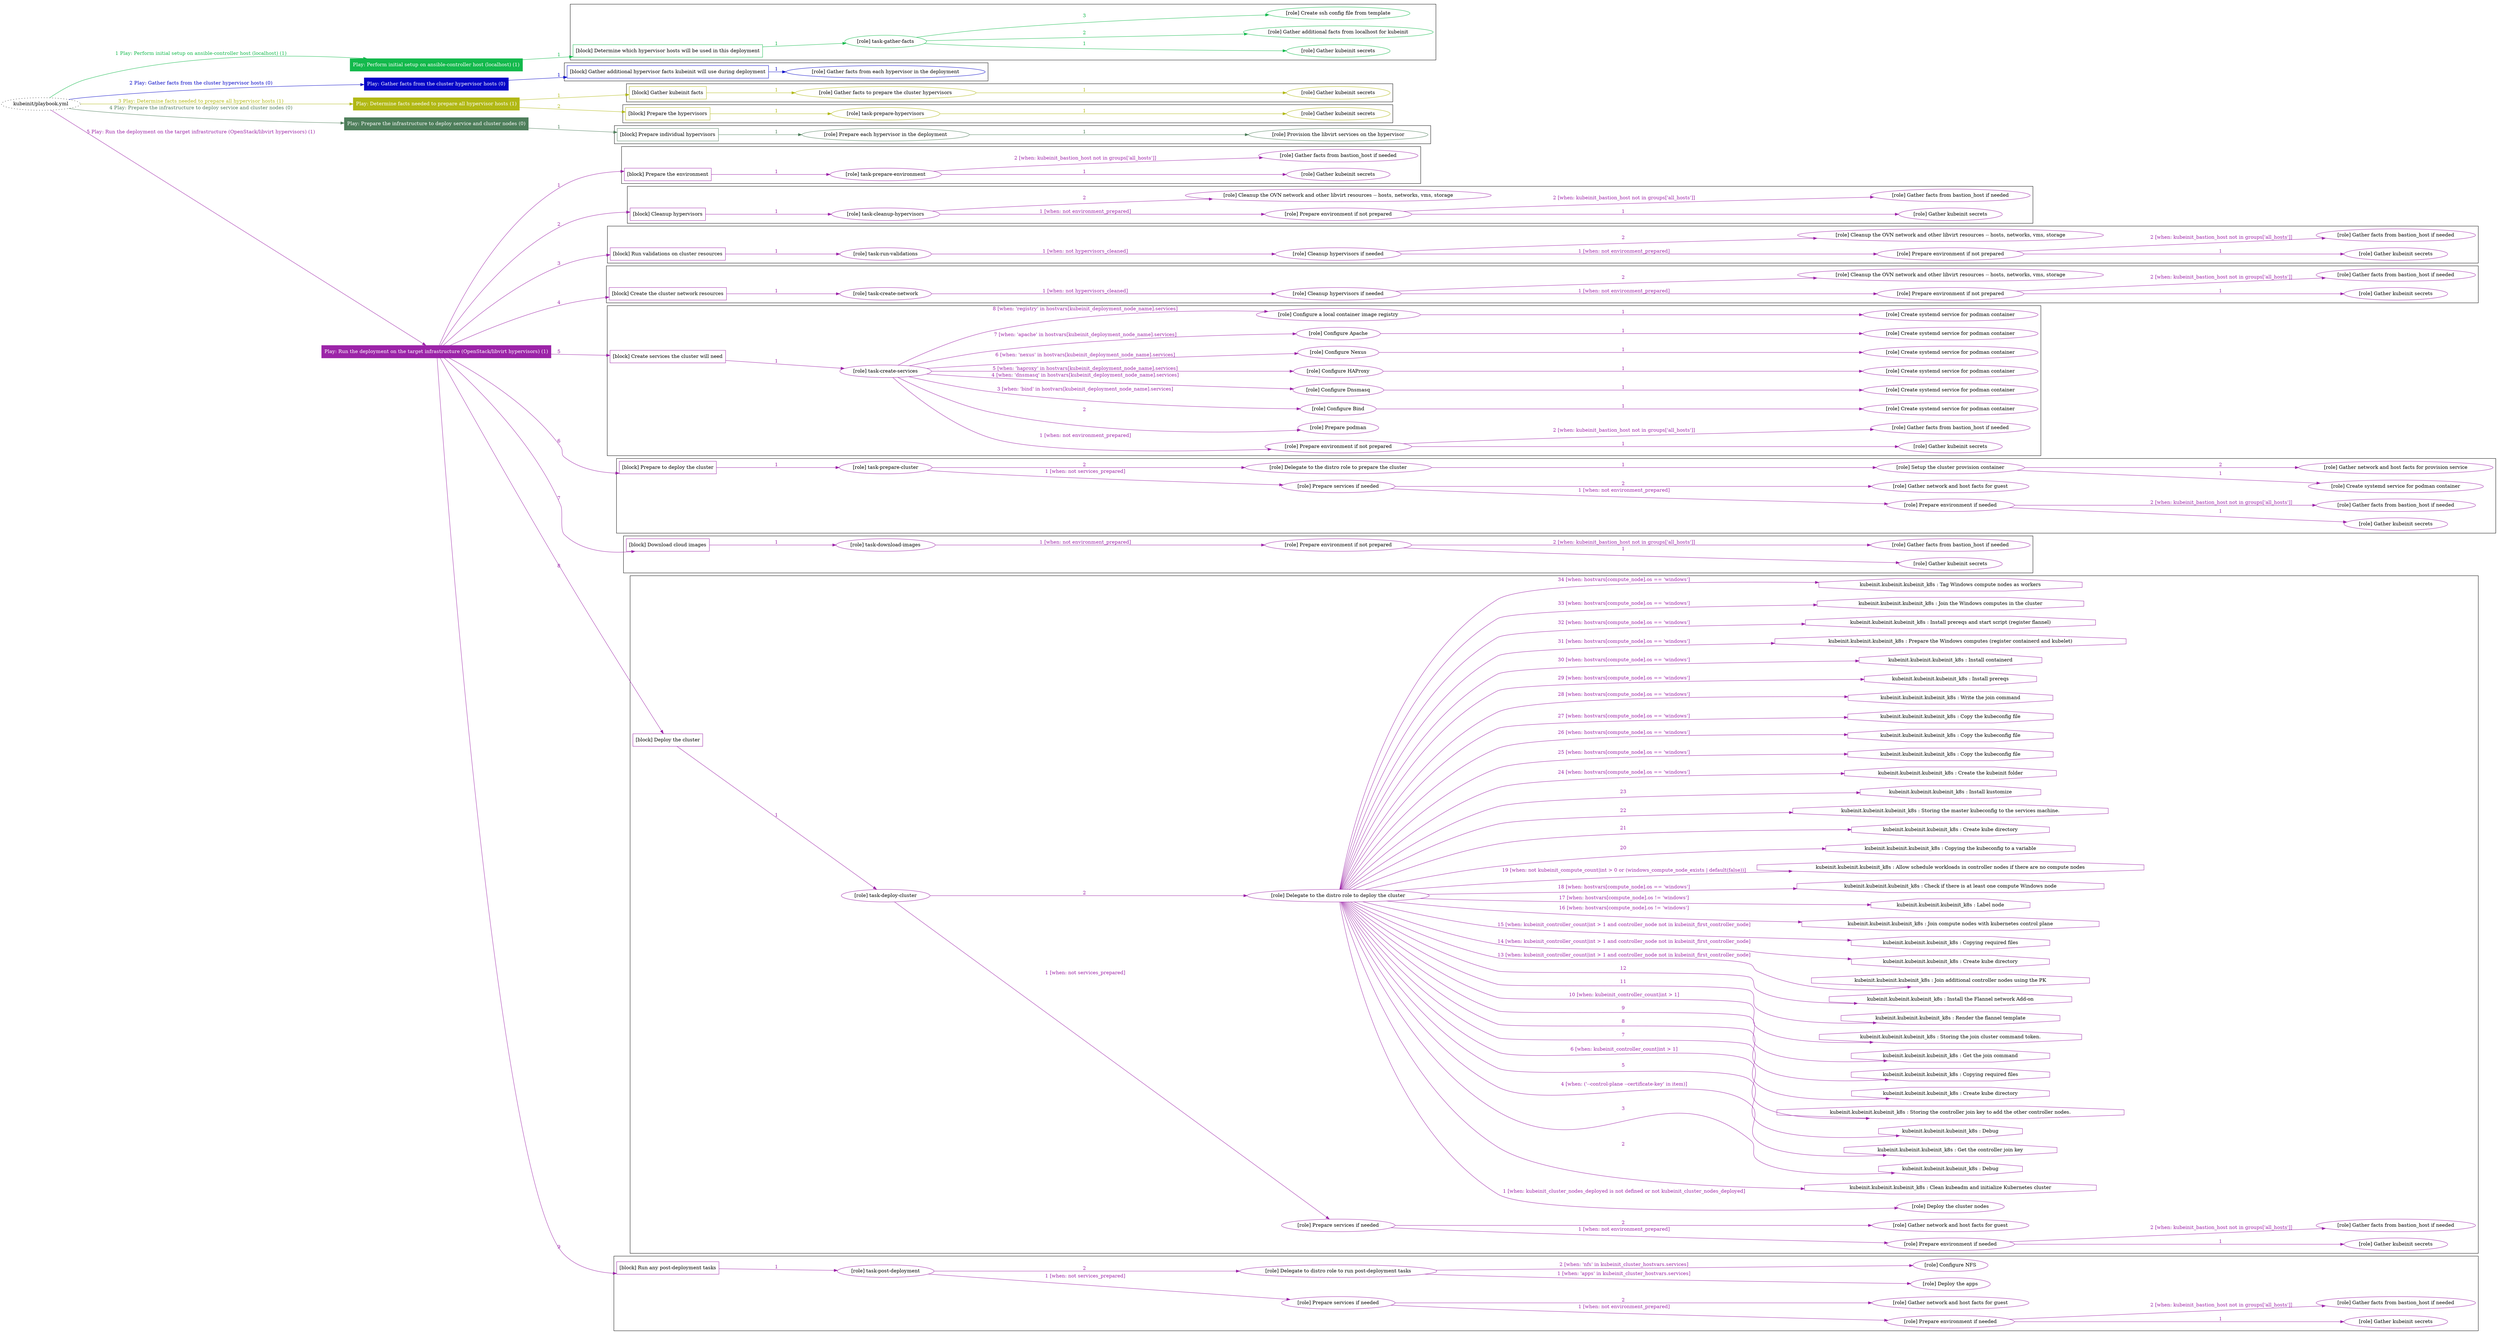 digraph {
	graph [concentrate=true ordering=in rankdir=LR ratio=fill]
	edge [esep=5 sep=10]
	"kubeinit/playbook.yml" [URL="/home/runner/work/kubeinit/kubeinit/kubeinit/playbook.yml" id=playbook_ddc35f16 style=dotted]
	"kubeinit/playbook.yml" -> play_2194fbd8 [label="1 Play: Perform initial setup on ansible-controller host (localhost) (1)" color="#13b94c" fontcolor="#13b94c" id=edge_play_2194fbd8 labeltooltip="1 Play: Perform initial setup on ansible-controller host (localhost) (1)" tooltip="1 Play: Perform initial setup on ansible-controller host (localhost) (1)"]
	subgraph "Play: Perform initial setup on ansible-controller host (localhost) (1)" {
		play_2194fbd8 [label="Play: Perform initial setup on ansible-controller host (localhost) (1)" URL="/home/runner/work/kubeinit/kubeinit/kubeinit/playbook.yml" color="#13b94c" fontcolor="#ffffff" id=play_2194fbd8 shape=box style=filled tooltip=localhost]
		play_2194fbd8 -> block_9ade193c [label=1 color="#13b94c" fontcolor="#13b94c" id=edge_block_9ade193c labeltooltip=1 tooltip=1]
		subgraph cluster_block_9ade193c {
			block_9ade193c [label="[block] Determine which hypervisor hosts will be used in this deployment" URL="/home/runner/work/kubeinit/kubeinit/kubeinit/playbook.yml" color="#13b94c" id=block_9ade193c labeltooltip="Determine which hypervisor hosts will be used in this deployment" shape=box tooltip="Determine which hypervisor hosts will be used in this deployment"]
			block_9ade193c -> role_f0cfb2cc [label="1 " color="#13b94c" fontcolor="#13b94c" id=edge_role_f0cfb2cc labeltooltip="1 " tooltip="1 "]
			subgraph "task-gather-facts" {
				role_f0cfb2cc [label="[role] task-gather-facts" URL="/home/runner/work/kubeinit/kubeinit/kubeinit/playbook.yml" color="#13b94c" id=role_f0cfb2cc tooltip="task-gather-facts"]
				role_f0cfb2cc -> role_72a1c19b [label="1 " color="#13b94c" fontcolor="#13b94c" id=edge_role_72a1c19b labeltooltip="1 " tooltip="1 "]
				subgraph "Gather kubeinit secrets" {
					role_72a1c19b [label="[role] Gather kubeinit secrets" URL="/home/runner/.ansible/collections/ansible_collections/kubeinit/kubeinit/roles/kubeinit_prepare/tasks/build_hypervisors_group.yml" color="#13b94c" id=role_72a1c19b tooltip="Gather kubeinit secrets"]
				}
				role_f0cfb2cc -> role_7a41554b [label="2 " color="#13b94c" fontcolor="#13b94c" id=edge_role_7a41554b labeltooltip="2 " tooltip="2 "]
				subgraph "Gather additional facts from localhost for kubeinit" {
					role_7a41554b [label="[role] Gather additional facts from localhost for kubeinit" URL="/home/runner/.ansible/collections/ansible_collections/kubeinit/kubeinit/roles/kubeinit_prepare/tasks/build_hypervisors_group.yml" color="#13b94c" id=role_7a41554b tooltip="Gather additional facts from localhost for kubeinit"]
				}
				role_f0cfb2cc -> role_f9364b8f [label="3 " color="#13b94c" fontcolor="#13b94c" id=edge_role_f9364b8f labeltooltip="3 " tooltip="3 "]
				subgraph "Create ssh config file from template" {
					role_f9364b8f [label="[role] Create ssh config file from template" URL="/home/runner/.ansible/collections/ansible_collections/kubeinit/kubeinit/roles/kubeinit_prepare/tasks/build_hypervisors_group.yml" color="#13b94c" id=role_f9364b8f tooltip="Create ssh config file from template"]
				}
			}
		}
	}
	"kubeinit/playbook.yml" -> play_0c475971 [label="2 Play: Gather facts from the cluster hypervisor hosts (0)" color="#0505c7" fontcolor="#0505c7" id=edge_play_0c475971 labeltooltip="2 Play: Gather facts from the cluster hypervisor hosts (0)" tooltip="2 Play: Gather facts from the cluster hypervisor hosts (0)"]
	subgraph "Play: Gather facts from the cluster hypervisor hosts (0)" {
		play_0c475971 [label="Play: Gather facts from the cluster hypervisor hosts (0)" URL="/home/runner/work/kubeinit/kubeinit/kubeinit/playbook.yml" color="#0505c7" fontcolor="#ffffff" id=play_0c475971 shape=box style=filled tooltip="Play: Gather facts from the cluster hypervisor hosts (0)"]
		play_0c475971 -> block_0ed2c3a7 [label=1 color="#0505c7" fontcolor="#0505c7" id=edge_block_0ed2c3a7 labeltooltip=1 tooltip=1]
		subgraph cluster_block_0ed2c3a7 {
			block_0ed2c3a7 [label="[block] Gather additional hypervisor facts kubeinit will use during deployment" URL="/home/runner/work/kubeinit/kubeinit/kubeinit/playbook.yml" color="#0505c7" id=block_0ed2c3a7 labeltooltip="Gather additional hypervisor facts kubeinit will use during deployment" shape=box tooltip="Gather additional hypervisor facts kubeinit will use during deployment"]
			block_0ed2c3a7 -> role_df149574 [label="1 " color="#0505c7" fontcolor="#0505c7" id=edge_role_df149574 labeltooltip="1 " tooltip="1 "]
			subgraph "Gather facts from each hypervisor in the deployment" {
				role_df149574 [label="[role] Gather facts from each hypervisor in the deployment" URL="/home/runner/work/kubeinit/kubeinit/kubeinit/playbook.yml" color="#0505c7" id=role_df149574 tooltip="Gather facts from each hypervisor in the deployment"]
			}
		}
	}
	"kubeinit/playbook.yml" -> play_99f26324 [label="3 Play: Determine facts needed to prepare all hypervisor hosts (1)" color="#b1b814" fontcolor="#b1b814" id=edge_play_99f26324 labeltooltip="3 Play: Determine facts needed to prepare all hypervisor hosts (1)" tooltip="3 Play: Determine facts needed to prepare all hypervisor hosts (1)"]
	subgraph "Play: Determine facts needed to prepare all hypervisor hosts (1)" {
		play_99f26324 [label="Play: Determine facts needed to prepare all hypervisor hosts (1)" URL="/home/runner/work/kubeinit/kubeinit/kubeinit/playbook.yml" color="#b1b814" fontcolor="#ffffff" id=play_99f26324 shape=box style=filled tooltip=localhost]
		play_99f26324 -> block_ac37fb01 [label=1 color="#b1b814" fontcolor="#b1b814" id=edge_block_ac37fb01 labeltooltip=1 tooltip=1]
		subgraph cluster_block_ac37fb01 {
			block_ac37fb01 [label="[block] Gather kubeinit facts" URL="/home/runner/work/kubeinit/kubeinit/kubeinit/playbook.yml" color="#b1b814" id=block_ac37fb01 labeltooltip="Gather kubeinit facts" shape=box tooltip="Gather kubeinit facts"]
			block_ac37fb01 -> role_8863ae0c [label="1 " color="#b1b814" fontcolor="#b1b814" id=edge_role_8863ae0c labeltooltip="1 " tooltip="1 "]
			subgraph "Gather facts to prepare the cluster hypervisors" {
				role_8863ae0c [label="[role] Gather facts to prepare the cluster hypervisors" URL="/home/runner/work/kubeinit/kubeinit/kubeinit/playbook.yml" color="#b1b814" id=role_8863ae0c tooltip="Gather facts to prepare the cluster hypervisors"]
				role_8863ae0c -> role_6d566d1d [label="1 " color="#b1b814" fontcolor="#b1b814" id=edge_role_6d566d1d labeltooltip="1 " tooltip="1 "]
				subgraph "Gather kubeinit secrets" {
					role_6d566d1d [label="[role] Gather kubeinit secrets" URL="/home/runner/.ansible/collections/ansible_collections/kubeinit/kubeinit/roles/kubeinit_prepare/tasks/gather_kubeinit_facts.yml" color="#b1b814" id=role_6d566d1d tooltip="Gather kubeinit secrets"]
				}
			}
		}
		play_99f26324 -> block_541a4787 [label=2 color="#b1b814" fontcolor="#b1b814" id=edge_block_541a4787 labeltooltip=2 tooltip=2]
		subgraph cluster_block_541a4787 {
			block_541a4787 [label="[block] Prepare the hypervisors" URL="/home/runner/work/kubeinit/kubeinit/kubeinit/playbook.yml" color="#b1b814" id=block_541a4787 labeltooltip="Prepare the hypervisors" shape=box tooltip="Prepare the hypervisors"]
			block_541a4787 -> role_550269f4 [label="1 " color="#b1b814" fontcolor="#b1b814" id=edge_role_550269f4 labeltooltip="1 " tooltip="1 "]
			subgraph "task-prepare-hypervisors" {
				role_550269f4 [label="[role] task-prepare-hypervisors" URL="/home/runner/work/kubeinit/kubeinit/kubeinit/playbook.yml" color="#b1b814" id=role_550269f4 tooltip="task-prepare-hypervisors"]
				role_550269f4 -> role_ff660829 [label="1 " color="#b1b814" fontcolor="#b1b814" id=edge_role_ff660829 labeltooltip="1 " tooltip="1 "]
				subgraph "Gather kubeinit secrets" {
					role_ff660829 [label="[role] Gather kubeinit secrets" URL="/home/runner/.ansible/collections/ansible_collections/kubeinit/kubeinit/roles/kubeinit_prepare/tasks/gather_kubeinit_facts.yml" color="#b1b814" id=role_ff660829 tooltip="Gather kubeinit secrets"]
				}
			}
		}
	}
	"kubeinit/playbook.yml" -> play_90b5e124 [label="4 Play: Prepare the infrastructure to deploy service and cluster nodes (0)" color="#4e7e5b" fontcolor="#4e7e5b" id=edge_play_90b5e124 labeltooltip="4 Play: Prepare the infrastructure to deploy service and cluster nodes (0)" tooltip="4 Play: Prepare the infrastructure to deploy service and cluster nodes (0)"]
	subgraph "Play: Prepare the infrastructure to deploy service and cluster nodes (0)" {
		play_90b5e124 [label="Play: Prepare the infrastructure to deploy service and cluster nodes (0)" URL="/home/runner/work/kubeinit/kubeinit/kubeinit/playbook.yml" color="#4e7e5b" fontcolor="#ffffff" id=play_90b5e124 shape=box style=filled tooltip="Play: Prepare the infrastructure to deploy service and cluster nodes (0)"]
		play_90b5e124 -> block_5d29b3d7 [label=1 color="#4e7e5b" fontcolor="#4e7e5b" id=edge_block_5d29b3d7 labeltooltip=1 tooltip=1]
		subgraph cluster_block_5d29b3d7 {
			block_5d29b3d7 [label="[block] Prepare individual hypervisors" URL="/home/runner/work/kubeinit/kubeinit/kubeinit/playbook.yml" color="#4e7e5b" id=block_5d29b3d7 labeltooltip="Prepare individual hypervisors" shape=box tooltip="Prepare individual hypervisors"]
			block_5d29b3d7 -> role_6b55c49e [label="1 " color="#4e7e5b" fontcolor="#4e7e5b" id=edge_role_6b55c49e labeltooltip="1 " tooltip="1 "]
			subgraph "Prepare each hypervisor in the deployment" {
				role_6b55c49e [label="[role] Prepare each hypervisor in the deployment" URL="/home/runner/work/kubeinit/kubeinit/kubeinit/playbook.yml" color="#4e7e5b" id=role_6b55c49e tooltip="Prepare each hypervisor in the deployment"]
				role_6b55c49e -> role_16467641 [label="1 " color="#4e7e5b" fontcolor="#4e7e5b" id=edge_role_16467641 labeltooltip="1 " tooltip="1 "]
				subgraph "Provision the libvirt services on the hypervisor" {
					role_16467641 [label="[role] Provision the libvirt services on the hypervisor" URL="/home/runner/.ansible/collections/ansible_collections/kubeinit/kubeinit/roles/kubeinit_prepare/tasks/prepare_hypervisor.yml" color="#4e7e5b" id=role_16467641 tooltip="Provision the libvirt services on the hypervisor"]
				}
			}
		}
	}
	"kubeinit/playbook.yml" -> play_bee1d4d2 [label="5 Play: Run the deployment on the target infrastructure (OpenStack/libvirt hypervisors) (1)" color="#9c24a8" fontcolor="#9c24a8" id=edge_play_bee1d4d2 labeltooltip="5 Play: Run the deployment on the target infrastructure (OpenStack/libvirt hypervisors) (1)" tooltip="5 Play: Run the deployment on the target infrastructure (OpenStack/libvirt hypervisors) (1)"]
	subgraph "Play: Run the deployment on the target infrastructure (OpenStack/libvirt hypervisors) (1)" {
		play_bee1d4d2 [label="Play: Run the deployment on the target infrastructure (OpenStack/libvirt hypervisors) (1)" URL="/home/runner/work/kubeinit/kubeinit/kubeinit/playbook.yml" color="#9c24a8" fontcolor="#ffffff" id=play_bee1d4d2 shape=box style=filled tooltip=localhost]
		play_bee1d4d2 -> block_27f811ce [label=1 color="#9c24a8" fontcolor="#9c24a8" id=edge_block_27f811ce labeltooltip=1 tooltip=1]
		subgraph cluster_block_27f811ce {
			block_27f811ce [label="[block] Prepare the environment" URL="/home/runner/work/kubeinit/kubeinit/kubeinit/playbook.yml" color="#9c24a8" id=block_27f811ce labeltooltip="Prepare the environment" shape=box tooltip="Prepare the environment"]
			block_27f811ce -> role_ce8d6169 [label="1 " color="#9c24a8" fontcolor="#9c24a8" id=edge_role_ce8d6169 labeltooltip="1 " tooltip="1 "]
			subgraph "task-prepare-environment" {
				role_ce8d6169 [label="[role] task-prepare-environment" URL="/home/runner/work/kubeinit/kubeinit/kubeinit/playbook.yml" color="#9c24a8" id=role_ce8d6169 tooltip="task-prepare-environment"]
				role_ce8d6169 -> role_d2b4cd2a [label="1 " color="#9c24a8" fontcolor="#9c24a8" id=edge_role_d2b4cd2a labeltooltip="1 " tooltip="1 "]
				subgraph "Gather kubeinit secrets" {
					role_d2b4cd2a [label="[role] Gather kubeinit secrets" URL="/home/runner/.ansible/collections/ansible_collections/kubeinit/kubeinit/roles/kubeinit_prepare/tasks/gather_kubeinit_facts.yml" color="#9c24a8" id=role_d2b4cd2a tooltip="Gather kubeinit secrets"]
				}
				role_ce8d6169 -> role_176a205e [label="2 [when: kubeinit_bastion_host not in groups['all_hosts']]" color="#9c24a8" fontcolor="#9c24a8" id=edge_role_176a205e labeltooltip="2 [when: kubeinit_bastion_host not in groups['all_hosts']]" tooltip="2 [when: kubeinit_bastion_host not in groups['all_hosts']]"]
				subgraph "Gather facts from bastion_host if needed" {
					role_176a205e [label="[role] Gather facts from bastion_host if needed" URL="/home/runner/.ansible/collections/ansible_collections/kubeinit/kubeinit/roles/kubeinit_prepare/tasks/main.yml" color="#9c24a8" id=role_176a205e tooltip="Gather facts from bastion_host if needed"]
				}
			}
		}
		play_bee1d4d2 -> block_68736b4c [label=2 color="#9c24a8" fontcolor="#9c24a8" id=edge_block_68736b4c labeltooltip=2 tooltip=2]
		subgraph cluster_block_68736b4c {
			block_68736b4c [label="[block] Cleanup hypervisors" URL="/home/runner/work/kubeinit/kubeinit/kubeinit/playbook.yml" color="#9c24a8" id=block_68736b4c labeltooltip="Cleanup hypervisors" shape=box tooltip="Cleanup hypervisors"]
			block_68736b4c -> role_975a5bc2 [label="1 " color="#9c24a8" fontcolor="#9c24a8" id=edge_role_975a5bc2 labeltooltip="1 " tooltip="1 "]
			subgraph "task-cleanup-hypervisors" {
				role_975a5bc2 [label="[role] task-cleanup-hypervisors" URL="/home/runner/work/kubeinit/kubeinit/kubeinit/playbook.yml" color="#9c24a8" id=role_975a5bc2 tooltip="task-cleanup-hypervisors"]
				role_975a5bc2 -> role_7c06c171 [label="1 [when: not environment_prepared]" color="#9c24a8" fontcolor="#9c24a8" id=edge_role_7c06c171 labeltooltip="1 [when: not environment_prepared]" tooltip="1 [when: not environment_prepared]"]
				subgraph "Prepare environment if not prepared" {
					role_7c06c171 [label="[role] Prepare environment if not prepared" URL="/home/runner/.ansible/collections/ansible_collections/kubeinit/kubeinit/roles/kubeinit_libvirt/tasks/cleanup_hypervisors.yml" color="#9c24a8" id=role_7c06c171 tooltip="Prepare environment if not prepared"]
					role_7c06c171 -> role_01577952 [label="1 " color="#9c24a8" fontcolor="#9c24a8" id=edge_role_01577952 labeltooltip="1 " tooltip="1 "]
					subgraph "Gather kubeinit secrets" {
						role_01577952 [label="[role] Gather kubeinit secrets" URL="/home/runner/.ansible/collections/ansible_collections/kubeinit/kubeinit/roles/kubeinit_prepare/tasks/gather_kubeinit_facts.yml" color="#9c24a8" id=role_01577952 tooltip="Gather kubeinit secrets"]
					}
					role_7c06c171 -> role_cd142ebe [label="2 [when: kubeinit_bastion_host not in groups['all_hosts']]" color="#9c24a8" fontcolor="#9c24a8" id=edge_role_cd142ebe labeltooltip="2 [when: kubeinit_bastion_host not in groups['all_hosts']]" tooltip="2 [when: kubeinit_bastion_host not in groups['all_hosts']]"]
					subgraph "Gather facts from bastion_host if needed" {
						role_cd142ebe [label="[role] Gather facts from bastion_host if needed" URL="/home/runner/.ansible/collections/ansible_collections/kubeinit/kubeinit/roles/kubeinit_prepare/tasks/main.yml" color="#9c24a8" id=role_cd142ebe tooltip="Gather facts from bastion_host if needed"]
					}
				}
				role_975a5bc2 -> role_81fed380 [label="2 " color="#9c24a8" fontcolor="#9c24a8" id=edge_role_81fed380 labeltooltip="2 " tooltip="2 "]
				subgraph "Cleanup the OVN network and other libvirt resources -- hosts, networks, vms, storage" {
					role_81fed380 [label="[role] Cleanup the OVN network and other libvirt resources -- hosts, networks, vms, storage" URL="/home/runner/.ansible/collections/ansible_collections/kubeinit/kubeinit/roles/kubeinit_libvirt/tasks/cleanup_hypervisors.yml" color="#9c24a8" id=role_81fed380 tooltip="Cleanup the OVN network and other libvirt resources -- hosts, networks, vms, storage"]
				}
			}
		}
		play_bee1d4d2 -> block_43c95d21 [label=3 color="#9c24a8" fontcolor="#9c24a8" id=edge_block_43c95d21 labeltooltip=3 tooltip=3]
		subgraph cluster_block_43c95d21 {
			block_43c95d21 [label="[block] Run validations on cluster resources" URL="/home/runner/work/kubeinit/kubeinit/kubeinit/playbook.yml" color="#9c24a8" id=block_43c95d21 labeltooltip="Run validations on cluster resources" shape=box tooltip="Run validations on cluster resources"]
			block_43c95d21 -> role_08026059 [label="1 " color="#9c24a8" fontcolor="#9c24a8" id=edge_role_08026059 labeltooltip="1 " tooltip="1 "]
			subgraph "task-run-validations" {
				role_08026059 [label="[role] task-run-validations" URL="/home/runner/work/kubeinit/kubeinit/kubeinit/playbook.yml" color="#9c24a8" id=role_08026059 tooltip="task-run-validations"]
				role_08026059 -> role_3de7fc2a [label="1 [when: not hypervisors_cleaned]" color="#9c24a8" fontcolor="#9c24a8" id=edge_role_3de7fc2a labeltooltip="1 [when: not hypervisors_cleaned]" tooltip="1 [when: not hypervisors_cleaned]"]
				subgraph "Cleanup hypervisors if needed" {
					role_3de7fc2a [label="[role] Cleanup hypervisors if needed" URL="/home/runner/.ansible/collections/ansible_collections/kubeinit/kubeinit/roles/kubeinit_validations/tasks/main.yml" color="#9c24a8" id=role_3de7fc2a tooltip="Cleanup hypervisors if needed"]
					role_3de7fc2a -> role_2a6c2b43 [label="1 [when: not environment_prepared]" color="#9c24a8" fontcolor="#9c24a8" id=edge_role_2a6c2b43 labeltooltip="1 [when: not environment_prepared]" tooltip="1 [when: not environment_prepared]"]
					subgraph "Prepare environment if not prepared" {
						role_2a6c2b43 [label="[role] Prepare environment if not prepared" URL="/home/runner/.ansible/collections/ansible_collections/kubeinit/kubeinit/roles/kubeinit_libvirt/tasks/cleanup_hypervisors.yml" color="#9c24a8" id=role_2a6c2b43 tooltip="Prepare environment if not prepared"]
						role_2a6c2b43 -> role_4a66a389 [label="1 " color="#9c24a8" fontcolor="#9c24a8" id=edge_role_4a66a389 labeltooltip="1 " tooltip="1 "]
						subgraph "Gather kubeinit secrets" {
							role_4a66a389 [label="[role] Gather kubeinit secrets" URL="/home/runner/.ansible/collections/ansible_collections/kubeinit/kubeinit/roles/kubeinit_prepare/tasks/gather_kubeinit_facts.yml" color="#9c24a8" id=role_4a66a389 tooltip="Gather kubeinit secrets"]
						}
						role_2a6c2b43 -> role_6b66cca7 [label="2 [when: kubeinit_bastion_host not in groups['all_hosts']]" color="#9c24a8" fontcolor="#9c24a8" id=edge_role_6b66cca7 labeltooltip="2 [when: kubeinit_bastion_host not in groups['all_hosts']]" tooltip="2 [when: kubeinit_bastion_host not in groups['all_hosts']]"]
						subgraph "Gather facts from bastion_host if needed" {
							role_6b66cca7 [label="[role] Gather facts from bastion_host if needed" URL="/home/runner/.ansible/collections/ansible_collections/kubeinit/kubeinit/roles/kubeinit_prepare/tasks/main.yml" color="#9c24a8" id=role_6b66cca7 tooltip="Gather facts from bastion_host if needed"]
						}
					}
					role_3de7fc2a -> role_b86af5a0 [label="2 " color="#9c24a8" fontcolor="#9c24a8" id=edge_role_b86af5a0 labeltooltip="2 " tooltip="2 "]
					subgraph "Cleanup the OVN network and other libvirt resources -- hosts, networks, vms, storage" {
						role_b86af5a0 [label="[role] Cleanup the OVN network and other libvirt resources -- hosts, networks, vms, storage" URL="/home/runner/.ansible/collections/ansible_collections/kubeinit/kubeinit/roles/kubeinit_libvirt/tasks/cleanup_hypervisors.yml" color="#9c24a8" id=role_b86af5a0 tooltip="Cleanup the OVN network and other libvirt resources -- hosts, networks, vms, storage"]
					}
				}
			}
		}
		play_bee1d4d2 -> block_4bd4c5b6 [label=4 color="#9c24a8" fontcolor="#9c24a8" id=edge_block_4bd4c5b6 labeltooltip=4 tooltip=4]
		subgraph cluster_block_4bd4c5b6 {
			block_4bd4c5b6 [label="[block] Create the cluster network resources" URL="/home/runner/work/kubeinit/kubeinit/kubeinit/playbook.yml" color="#9c24a8" id=block_4bd4c5b6 labeltooltip="Create the cluster network resources" shape=box tooltip="Create the cluster network resources"]
			block_4bd4c5b6 -> role_176ebef3 [label="1 " color="#9c24a8" fontcolor="#9c24a8" id=edge_role_176ebef3 labeltooltip="1 " tooltip="1 "]
			subgraph "task-create-network" {
				role_176ebef3 [label="[role] task-create-network" URL="/home/runner/work/kubeinit/kubeinit/kubeinit/playbook.yml" color="#9c24a8" id=role_176ebef3 tooltip="task-create-network"]
				role_176ebef3 -> role_449922fb [label="1 [when: not hypervisors_cleaned]" color="#9c24a8" fontcolor="#9c24a8" id=edge_role_449922fb labeltooltip="1 [when: not hypervisors_cleaned]" tooltip="1 [when: not hypervisors_cleaned]"]
				subgraph "Cleanup hypervisors if needed" {
					role_449922fb [label="[role] Cleanup hypervisors if needed" URL="/home/runner/.ansible/collections/ansible_collections/kubeinit/kubeinit/roles/kubeinit_libvirt/tasks/create_network.yml" color="#9c24a8" id=role_449922fb tooltip="Cleanup hypervisors if needed"]
					role_449922fb -> role_c42983c1 [label="1 [when: not environment_prepared]" color="#9c24a8" fontcolor="#9c24a8" id=edge_role_c42983c1 labeltooltip="1 [when: not environment_prepared]" tooltip="1 [when: not environment_prepared]"]
					subgraph "Prepare environment if not prepared" {
						role_c42983c1 [label="[role] Prepare environment if not prepared" URL="/home/runner/.ansible/collections/ansible_collections/kubeinit/kubeinit/roles/kubeinit_libvirt/tasks/cleanup_hypervisors.yml" color="#9c24a8" id=role_c42983c1 tooltip="Prepare environment if not prepared"]
						role_c42983c1 -> role_1b9f791c [label="1 " color="#9c24a8" fontcolor="#9c24a8" id=edge_role_1b9f791c labeltooltip="1 " tooltip="1 "]
						subgraph "Gather kubeinit secrets" {
							role_1b9f791c [label="[role] Gather kubeinit secrets" URL="/home/runner/.ansible/collections/ansible_collections/kubeinit/kubeinit/roles/kubeinit_prepare/tasks/gather_kubeinit_facts.yml" color="#9c24a8" id=role_1b9f791c tooltip="Gather kubeinit secrets"]
						}
						role_c42983c1 -> role_d708978e [label="2 [when: kubeinit_bastion_host not in groups['all_hosts']]" color="#9c24a8" fontcolor="#9c24a8" id=edge_role_d708978e labeltooltip="2 [when: kubeinit_bastion_host not in groups['all_hosts']]" tooltip="2 [when: kubeinit_bastion_host not in groups['all_hosts']]"]
						subgraph "Gather facts from bastion_host if needed" {
							role_d708978e [label="[role] Gather facts from bastion_host if needed" URL="/home/runner/.ansible/collections/ansible_collections/kubeinit/kubeinit/roles/kubeinit_prepare/tasks/main.yml" color="#9c24a8" id=role_d708978e tooltip="Gather facts from bastion_host if needed"]
						}
					}
					role_449922fb -> role_300be0c8 [label="2 " color="#9c24a8" fontcolor="#9c24a8" id=edge_role_300be0c8 labeltooltip="2 " tooltip="2 "]
					subgraph "Cleanup the OVN network and other libvirt resources -- hosts, networks, vms, storage" {
						role_300be0c8 [label="[role] Cleanup the OVN network and other libvirt resources -- hosts, networks, vms, storage" URL="/home/runner/.ansible/collections/ansible_collections/kubeinit/kubeinit/roles/kubeinit_libvirt/tasks/cleanup_hypervisors.yml" color="#9c24a8" id=role_300be0c8 tooltip="Cleanup the OVN network and other libvirt resources -- hosts, networks, vms, storage"]
					}
				}
			}
		}
		play_bee1d4d2 -> block_2096871c [label=5 color="#9c24a8" fontcolor="#9c24a8" id=edge_block_2096871c labeltooltip=5 tooltip=5]
		subgraph cluster_block_2096871c {
			block_2096871c [label="[block] Create services the cluster will need" URL="/home/runner/work/kubeinit/kubeinit/kubeinit/playbook.yml" color="#9c24a8" id=block_2096871c labeltooltip="Create services the cluster will need" shape=box tooltip="Create services the cluster will need"]
			block_2096871c -> role_492ce550 [label="1 " color="#9c24a8" fontcolor="#9c24a8" id=edge_role_492ce550 labeltooltip="1 " tooltip="1 "]
			subgraph "task-create-services" {
				role_492ce550 [label="[role] task-create-services" URL="/home/runner/work/kubeinit/kubeinit/kubeinit/playbook.yml" color="#9c24a8" id=role_492ce550 tooltip="task-create-services"]
				role_492ce550 -> role_69d7e8ff [label="1 [when: not environment_prepared]" color="#9c24a8" fontcolor="#9c24a8" id=edge_role_69d7e8ff labeltooltip="1 [when: not environment_prepared]" tooltip="1 [when: not environment_prepared]"]
				subgraph "Prepare environment if not prepared" {
					role_69d7e8ff [label="[role] Prepare environment if not prepared" URL="/home/runner/.ansible/collections/ansible_collections/kubeinit/kubeinit/roles/kubeinit_services/tasks/main.yml" color="#9c24a8" id=role_69d7e8ff tooltip="Prepare environment if not prepared"]
					role_69d7e8ff -> role_96f29d37 [label="1 " color="#9c24a8" fontcolor="#9c24a8" id=edge_role_96f29d37 labeltooltip="1 " tooltip="1 "]
					subgraph "Gather kubeinit secrets" {
						role_96f29d37 [label="[role] Gather kubeinit secrets" URL="/home/runner/.ansible/collections/ansible_collections/kubeinit/kubeinit/roles/kubeinit_prepare/tasks/gather_kubeinit_facts.yml" color="#9c24a8" id=role_96f29d37 tooltip="Gather kubeinit secrets"]
					}
					role_69d7e8ff -> role_aeb5756e [label="2 [when: kubeinit_bastion_host not in groups['all_hosts']]" color="#9c24a8" fontcolor="#9c24a8" id=edge_role_aeb5756e labeltooltip="2 [when: kubeinit_bastion_host not in groups['all_hosts']]" tooltip="2 [when: kubeinit_bastion_host not in groups['all_hosts']]"]
					subgraph "Gather facts from bastion_host if needed" {
						role_aeb5756e [label="[role] Gather facts from bastion_host if needed" URL="/home/runner/.ansible/collections/ansible_collections/kubeinit/kubeinit/roles/kubeinit_prepare/tasks/main.yml" color="#9c24a8" id=role_aeb5756e tooltip="Gather facts from bastion_host if needed"]
					}
				}
				role_492ce550 -> role_5149a0db [label="2 " color="#9c24a8" fontcolor="#9c24a8" id=edge_role_5149a0db labeltooltip="2 " tooltip="2 "]
				subgraph "Prepare podman" {
					role_5149a0db [label="[role] Prepare podman" URL="/home/runner/.ansible/collections/ansible_collections/kubeinit/kubeinit/roles/kubeinit_services/tasks/00_create_service_pod.yml" color="#9c24a8" id=role_5149a0db tooltip="Prepare podman"]
				}
				role_492ce550 -> role_2efb9acf [label="3 [when: 'bind' in hostvars[kubeinit_deployment_node_name].services]" color="#9c24a8" fontcolor="#9c24a8" id=edge_role_2efb9acf labeltooltip="3 [when: 'bind' in hostvars[kubeinit_deployment_node_name].services]" tooltip="3 [when: 'bind' in hostvars[kubeinit_deployment_node_name].services]"]
				subgraph "Configure Bind" {
					role_2efb9acf [label="[role] Configure Bind" URL="/home/runner/.ansible/collections/ansible_collections/kubeinit/kubeinit/roles/kubeinit_services/tasks/start_services_containers.yml" color="#9c24a8" id=role_2efb9acf tooltip="Configure Bind"]
					role_2efb9acf -> role_4bc5f617 [label="1 " color="#9c24a8" fontcolor="#9c24a8" id=edge_role_4bc5f617 labeltooltip="1 " tooltip="1 "]
					subgraph "Create systemd service for podman container" {
						role_4bc5f617 [label="[role] Create systemd service for podman container" URL="/home/runner/.ansible/collections/ansible_collections/kubeinit/kubeinit/roles/kubeinit_bind/tasks/main.yml" color="#9c24a8" id=role_4bc5f617 tooltip="Create systemd service for podman container"]
					}
				}
				role_492ce550 -> role_c678132c [label="4 [when: 'dnsmasq' in hostvars[kubeinit_deployment_node_name].services]" color="#9c24a8" fontcolor="#9c24a8" id=edge_role_c678132c labeltooltip="4 [when: 'dnsmasq' in hostvars[kubeinit_deployment_node_name].services]" tooltip="4 [when: 'dnsmasq' in hostvars[kubeinit_deployment_node_name].services]"]
				subgraph "Configure Dnsmasq" {
					role_c678132c [label="[role] Configure Dnsmasq" URL="/home/runner/.ansible/collections/ansible_collections/kubeinit/kubeinit/roles/kubeinit_services/tasks/start_services_containers.yml" color="#9c24a8" id=role_c678132c tooltip="Configure Dnsmasq"]
					role_c678132c -> role_a14c8771 [label="1 " color="#9c24a8" fontcolor="#9c24a8" id=edge_role_a14c8771 labeltooltip="1 " tooltip="1 "]
					subgraph "Create systemd service for podman container" {
						role_a14c8771 [label="[role] Create systemd service for podman container" URL="/home/runner/.ansible/collections/ansible_collections/kubeinit/kubeinit/roles/kubeinit_dnsmasq/tasks/main.yml" color="#9c24a8" id=role_a14c8771 tooltip="Create systemd service for podman container"]
					}
				}
				role_492ce550 -> role_39cfc9db [label="5 [when: 'haproxy' in hostvars[kubeinit_deployment_node_name].services]" color="#9c24a8" fontcolor="#9c24a8" id=edge_role_39cfc9db labeltooltip="5 [when: 'haproxy' in hostvars[kubeinit_deployment_node_name].services]" tooltip="5 [when: 'haproxy' in hostvars[kubeinit_deployment_node_name].services]"]
				subgraph "Configure HAProxy" {
					role_39cfc9db [label="[role] Configure HAProxy" URL="/home/runner/.ansible/collections/ansible_collections/kubeinit/kubeinit/roles/kubeinit_services/tasks/start_services_containers.yml" color="#9c24a8" id=role_39cfc9db tooltip="Configure HAProxy"]
					role_39cfc9db -> role_7fa6989e [label="1 " color="#9c24a8" fontcolor="#9c24a8" id=edge_role_7fa6989e labeltooltip="1 " tooltip="1 "]
					subgraph "Create systemd service for podman container" {
						role_7fa6989e [label="[role] Create systemd service for podman container" URL="/home/runner/.ansible/collections/ansible_collections/kubeinit/kubeinit/roles/kubeinit_haproxy/tasks/main.yml" color="#9c24a8" id=role_7fa6989e tooltip="Create systemd service for podman container"]
					}
				}
				role_492ce550 -> role_70421f89 [label="6 [when: 'nexus' in hostvars[kubeinit_deployment_node_name].services]" color="#9c24a8" fontcolor="#9c24a8" id=edge_role_70421f89 labeltooltip="6 [when: 'nexus' in hostvars[kubeinit_deployment_node_name].services]" tooltip="6 [when: 'nexus' in hostvars[kubeinit_deployment_node_name].services]"]
				subgraph "Configure Nexus" {
					role_70421f89 [label="[role] Configure Nexus" URL="/home/runner/.ansible/collections/ansible_collections/kubeinit/kubeinit/roles/kubeinit_services/tasks/start_services_containers.yml" color="#9c24a8" id=role_70421f89 tooltip="Configure Nexus"]
					role_70421f89 -> role_fed1e37a [label="1 " color="#9c24a8" fontcolor="#9c24a8" id=edge_role_fed1e37a labeltooltip="1 " tooltip="1 "]
					subgraph "Create systemd service for podman container" {
						role_fed1e37a [label="[role] Create systemd service for podman container" URL="/home/runner/.ansible/collections/ansible_collections/kubeinit/kubeinit/roles/kubeinit_nexus/tasks/main.yml" color="#9c24a8" id=role_fed1e37a tooltip="Create systemd service for podman container"]
					}
				}
				role_492ce550 -> role_61eaed05 [label="7 [when: 'apache' in hostvars[kubeinit_deployment_node_name].services]" color="#9c24a8" fontcolor="#9c24a8" id=edge_role_61eaed05 labeltooltip="7 [when: 'apache' in hostvars[kubeinit_deployment_node_name].services]" tooltip="7 [when: 'apache' in hostvars[kubeinit_deployment_node_name].services]"]
				subgraph "Configure Apache" {
					role_61eaed05 [label="[role] Configure Apache" URL="/home/runner/.ansible/collections/ansible_collections/kubeinit/kubeinit/roles/kubeinit_services/tasks/start_services_containers.yml" color="#9c24a8" id=role_61eaed05 tooltip="Configure Apache"]
					role_61eaed05 -> role_c92d9392 [label="1 " color="#9c24a8" fontcolor="#9c24a8" id=edge_role_c92d9392 labeltooltip="1 " tooltip="1 "]
					subgraph "Create systemd service for podman container" {
						role_c92d9392 [label="[role] Create systemd service for podman container" URL="/home/runner/.ansible/collections/ansible_collections/kubeinit/kubeinit/roles/kubeinit_apache/tasks/main.yml" color="#9c24a8" id=role_c92d9392 tooltip="Create systemd service for podman container"]
					}
				}
				role_492ce550 -> role_739123d7 [label="8 [when: 'registry' in hostvars[kubeinit_deployment_node_name].services]" color="#9c24a8" fontcolor="#9c24a8" id=edge_role_739123d7 labeltooltip="8 [when: 'registry' in hostvars[kubeinit_deployment_node_name].services]" tooltip="8 [when: 'registry' in hostvars[kubeinit_deployment_node_name].services]"]
				subgraph "Configure a local container image registry" {
					role_739123d7 [label="[role] Configure a local container image registry" URL="/home/runner/.ansible/collections/ansible_collections/kubeinit/kubeinit/roles/kubeinit_services/tasks/start_services_containers.yml" color="#9c24a8" id=role_739123d7 tooltip="Configure a local container image registry"]
					role_739123d7 -> role_3b8ff12d [label="1 " color="#9c24a8" fontcolor="#9c24a8" id=edge_role_3b8ff12d labeltooltip="1 " tooltip="1 "]
					subgraph "Create systemd service for podman container" {
						role_3b8ff12d [label="[role] Create systemd service for podman container" URL="/home/runner/.ansible/collections/ansible_collections/kubeinit/kubeinit/roles/kubeinit_registry/tasks/main.yml" color="#9c24a8" id=role_3b8ff12d tooltip="Create systemd service for podman container"]
					}
				}
			}
		}
		play_bee1d4d2 -> block_376dd89a [label=6 color="#9c24a8" fontcolor="#9c24a8" id=edge_block_376dd89a labeltooltip=6 tooltip=6]
		subgraph cluster_block_376dd89a {
			block_376dd89a [label="[block] Prepare to deploy the cluster" URL="/home/runner/work/kubeinit/kubeinit/kubeinit/playbook.yml" color="#9c24a8" id=block_376dd89a labeltooltip="Prepare to deploy the cluster" shape=box tooltip="Prepare to deploy the cluster"]
			block_376dd89a -> role_c4ca5199 [label="1 " color="#9c24a8" fontcolor="#9c24a8" id=edge_role_c4ca5199 labeltooltip="1 " tooltip="1 "]
			subgraph "task-prepare-cluster" {
				role_c4ca5199 [label="[role] task-prepare-cluster" URL="/home/runner/work/kubeinit/kubeinit/kubeinit/playbook.yml" color="#9c24a8" id=role_c4ca5199 tooltip="task-prepare-cluster"]
				role_c4ca5199 -> role_f3b46bda [label="1 [when: not services_prepared]" color="#9c24a8" fontcolor="#9c24a8" id=edge_role_f3b46bda labeltooltip="1 [when: not services_prepared]" tooltip="1 [when: not services_prepared]"]
				subgraph "Prepare services if needed" {
					role_f3b46bda [label="[role] Prepare services if needed" URL="/home/runner/.ansible/collections/ansible_collections/kubeinit/kubeinit/roles/kubeinit_prepare/tasks/prepare_cluster.yml" color="#9c24a8" id=role_f3b46bda tooltip="Prepare services if needed"]
					role_f3b46bda -> role_30d2765d [label="1 [when: not environment_prepared]" color="#9c24a8" fontcolor="#9c24a8" id=edge_role_30d2765d labeltooltip="1 [when: not environment_prepared]" tooltip="1 [when: not environment_prepared]"]
					subgraph "Prepare environment if needed" {
						role_30d2765d [label="[role] Prepare environment if needed" URL="/home/runner/.ansible/collections/ansible_collections/kubeinit/kubeinit/roles/kubeinit_services/tasks/prepare_services.yml" color="#9c24a8" id=role_30d2765d tooltip="Prepare environment if needed"]
						role_30d2765d -> role_a7747ff3 [label="1 " color="#9c24a8" fontcolor="#9c24a8" id=edge_role_a7747ff3 labeltooltip="1 " tooltip="1 "]
						subgraph "Gather kubeinit secrets" {
							role_a7747ff3 [label="[role] Gather kubeinit secrets" URL="/home/runner/.ansible/collections/ansible_collections/kubeinit/kubeinit/roles/kubeinit_prepare/tasks/gather_kubeinit_facts.yml" color="#9c24a8" id=role_a7747ff3 tooltip="Gather kubeinit secrets"]
						}
						role_30d2765d -> role_318b7c34 [label="2 [when: kubeinit_bastion_host not in groups['all_hosts']]" color="#9c24a8" fontcolor="#9c24a8" id=edge_role_318b7c34 labeltooltip="2 [when: kubeinit_bastion_host not in groups['all_hosts']]" tooltip="2 [when: kubeinit_bastion_host not in groups['all_hosts']]"]
						subgraph "Gather facts from bastion_host if needed" {
							role_318b7c34 [label="[role] Gather facts from bastion_host if needed" URL="/home/runner/.ansible/collections/ansible_collections/kubeinit/kubeinit/roles/kubeinit_prepare/tasks/main.yml" color="#9c24a8" id=role_318b7c34 tooltip="Gather facts from bastion_host if needed"]
						}
					}
					role_f3b46bda -> role_bbb62ca5 [label="2 " color="#9c24a8" fontcolor="#9c24a8" id=edge_role_bbb62ca5 labeltooltip="2 " tooltip="2 "]
					subgraph "Gather network and host facts for guest" {
						role_bbb62ca5 [label="[role] Gather network and host facts for guest" URL="/home/runner/.ansible/collections/ansible_collections/kubeinit/kubeinit/roles/kubeinit_services/tasks/prepare_services.yml" color="#9c24a8" id=role_bbb62ca5 tooltip="Gather network and host facts for guest"]
					}
				}
				role_c4ca5199 -> role_b7709c64 [label="2 " color="#9c24a8" fontcolor="#9c24a8" id=edge_role_b7709c64 labeltooltip="2 " tooltip="2 "]
				subgraph "Delegate to the distro role to prepare the cluster" {
					role_b7709c64 [label="[role] Delegate to the distro role to prepare the cluster" URL="/home/runner/.ansible/collections/ansible_collections/kubeinit/kubeinit/roles/kubeinit_prepare/tasks/prepare_cluster.yml" color="#9c24a8" id=role_b7709c64 tooltip="Delegate to the distro role to prepare the cluster"]
					role_b7709c64 -> role_091bbc1f [label="1 " color="#9c24a8" fontcolor="#9c24a8" id=edge_role_091bbc1f labeltooltip="1 " tooltip="1 "]
					subgraph "Setup the cluster provision container" {
						role_091bbc1f [label="[role] Setup the cluster provision container" URL="/home/runner/.ansible/collections/ansible_collections/kubeinit/kubeinit/roles/kubeinit_k8s/tasks/prepare_cluster.yml" color="#9c24a8" id=role_091bbc1f tooltip="Setup the cluster provision container"]
						role_091bbc1f -> role_0a8356d6 [label="1 " color="#9c24a8" fontcolor="#9c24a8" id=edge_role_0a8356d6 labeltooltip="1 " tooltip="1 "]
						subgraph "Create systemd service for podman container" {
							role_0a8356d6 [label="[role] Create systemd service for podman container" URL="/home/runner/.ansible/collections/ansible_collections/kubeinit/kubeinit/roles/kubeinit_services/tasks/create_provision_container.yml" color="#9c24a8" id=role_0a8356d6 tooltip="Create systemd service for podman container"]
						}
						role_091bbc1f -> role_ed118828 [label="2 " color="#9c24a8" fontcolor="#9c24a8" id=edge_role_ed118828 labeltooltip="2 " tooltip="2 "]
						subgraph "Gather network and host facts for provision service" {
							role_ed118828 [label="[role] Gather network and host facts for provision service" URL="/home/runner/.ansible/collections/ansible_collections/kubeinit/kubeinit/roles/kubeinit_services/tasks/create_provision_container.yml" color="#9c24a8" id=role_ed118828 tooltip="Gather network and host facts for provision service"]
						}
					}
				}
			}
		}
		play_bee1d4d2 -> block_916357a8 [label=7 color="#9c24a8" fontcolor="#9c24a8" id=edge_block_916357a8 labeltooltip=7 tooltip=7]
		subgraph cluster_block_916357a8 {
			block_916357a8 [label="[block] Download cloud images" URL="/home/runner/work/kubeinit/kubeinit/kubeinit/playbook.yml" color="#9c24a8" id=block_916357a8 labeltooltip="Download cloud images" shape=box tooltip="Download cloud images"]
			block_916357a8 -> role_9eae53cd [label="1 " color="#9c24a8" fontcolor="#9c24a8" id=edge_role_9eae53cd labeltooltip="1 " tooltip="1 "]
			subgraph "task-download-images" {
				role_9eae53cd [label="[role] task-download-images" URL="/home/runner/work/kubeinit/kubeinit/kubeinit/playbook.yml" color="#9c24a8" id=role_9eae53cd tooltip="task-download-images"]
				role_9eae53cd -> role_b2646cee [label="1 [when: not environment_prepared]" color="#9c24a8" fontcolor="#9c24a8" id=edge_role_b2646cee labeltooltip="1 [when: not environment_prepared]" tooltip="1 [when: not environment_prepared]"]
				subgraph "Prepare environment if not prepared" {
					role_b2646cee [label="[role] Prepare environment if not prepared" URL="/home/runner/.ansible/collections/ansible_collections/kubeinit/kubeinit/roles/kubeinit_libvirt/tasks/download_cloud_images.yml" color="#9c24a8" id=role_b2646cee tooltip="Prepare environment if not prepared"]
					role_b2646cee -> role_eaf581e9 [label="1 " color="#9c24a8" fontcolor="#9c24a8" id=edge_role_eaf581e9 labeltooltip="1 " tooltip="1 "]
					subgraph "Gather kubeinit secrets" {
						role_eaf581e9 [label="[role] Gather kubeinit secrets" URL="/home/runner/.ansible/collections/ansible_collections/kubeinit/kubeinit/roles/kubeinit_prepare/tasks/gather_kubeinit_facts.yml" color="#9c24a8" id=role_eaf581e9 tooltip="Gather kubeinit secrets"]
					}
					role_b2646cee -> role_c0177e83 [label="2 [when: kubeinit_bastion_host not in groups['all_hosts']]" color="#9c24a8" fontcolor="#9c24a8" id=edge_role_c0177e83 labeltooltip="2 [when: kubeinit_bastion_host not in groups['all_hosts']]" tooltip="2 [when: kubeinit_bastion_host not in groups['all_hosts']]"]
					subgraph "Gather facts from bastion_host if needed" {
						role_c0177e83 [label="[role] Gather facts from bastion_host if needed" URL="/home/runner/.ansible/collections/ansible_collections/kubeinit/kubeinit/roles/kubeinit_prepare/tasks/main.yml" color="#9c24a8" id=role_c0177e83 tooltip="Gather facts from bastion_host if needed"]
					}
				}
			}
		}
		play_bee1d4d2 -> block_a2b487c0 [label=8 color="#9c24a8" fontcolor="#9c24a8" id=edge_block_a2b487c0 labeltooltip=8 tooltip=8]
		subgraph cluster_block_a2b487c0 {
			block_a2b487c0 [label="[block] Deploy the cluster" URL="/home/runner/work/kubeinit/kubeinit/kubeinit/playbook.yml" color="#9c24a8" id=block_a2b487c0 labeltooltip="Deploy the cluster" shape=box tooltip="Deploy the cluster"]
			block_a2b487c0 -> role_29e1db1c [label="1 " color="#9c24a8" fontcolor="#9c24a8" id=edge_role_29e1db1c labeltooltip="1 " tooltip="1 "]
			subgraph "task-deploy-cluster" {
				role_29e1db1c [label="[role] task-deploy-cluster" URL="/home/runner/work/kubeinit/kubeinit/kubeinit/playbook.yml" color="#9c24a8" id=role_29e1db1c tooltip="task-deploy-cluster"]
				role_29e1db1c -> role_bcfb1e75 [label="1 [when: not services_prepared]" color="#9c24a8" fontcolor="#9c24a8" id=edge_role_bcfb1e75 labeltooltip="1 [when: not services_prepared]" tooltip="1 [when: not services_prepared]"]
				subgraph "Prepare services if needed" {
					role_bcfb1e75 [label="[role] Prepare services if needed" URL="/home/runner/.ansible/collections/ansible_collections/kubeinit/kubeinit/roles/kubeinit_prepare/tasks/deploy_cluster.yml" color="#9c24a8" id=role_bcfb1e75 tooltip="Prepare services if needed"]
					role_bcfb1e75 -> role_651ba617 [label="1 [when: not environment_prepared]" color="#9c24a8" fontcolor="#9c24a8" id=edge_role_651ba617 labeltooltip="1 [when: not environment_prepared]" tooltip="1 [when: not environment_prepared]"]
					subgraph "Prepare environment if needed" {
						role_651ba617 [label="[role] Prepare environment if needed" URL="/home/runner/.ansible/collections/ansible_collections/kubeinit/kubeinit/roles/kubeinit_services/tasks/prepare_services.yml" color="#9c24a8" id=role_651ba617 tooltip="Prepare environment if needed"]
						role_651ba617 -> role_3e03305b [label="1 " color="#9c24a8" fontcolor="#9c24a8" id=edge_role_3e03305b labeltooltip="1 " tooltip="1 "]
						subgraph "Gather kubeinit secrets" {
							role_3e03305b [label="[role] Gather kubeinit secrets" URL="/home/runner/.ansible/collections/ansible_collections/kubeinit/kubeinit/roles/kubeinit_prepare/tasks/gather_kubeinit_facts.yml" color="#9c24a8" id=role_3e03305b tooltip="Gather kubeinit secrets"]
						}
						role_651ba617 -> role_83637f88 [label="2 [when: kubeinit_bastion_host not in groups['all_hosts']]" color="#9c24a8" fontcolor="#9c24a8" id=edge_role_83637f88 labeltooltip="2 [when: kubeinit_bastion_host not in groups['all_hosts']]" tooltip="2 [when: kubeinit_bastion_host not in groups['all_hosts']]"]
						subgraph "Gather facts from bastion_host if needed" {
							role_83637f88 [label="[role] Gather facts from bastion_host if needed" URL="/home/runner/.ansible/collections/ansible_collections/kubeinit/kubeinit/roles/kubeinit_prepare/tasks/main.yml" color="#9c24a8" id=role_83637f88 tooltip="Gather facts from bastion_host if needed"]
						}
					}
					role_bcfb1e75 -> role_cb51c01e [label="2 " color="#9c24a8" fontcolor="#9c24a8" id=edge_role_cb51c01e labeltooltip="2 " tooltip="2 "]
					subgraph "Gather network and host facts for guest" {
						role_cb51c01e [label="[role] Gather network and host facts for guest" URL="/home/runner/.ansible/collections/ansible_collections/kubeinit/kubeinit/roles/kubeinit_services/tasks/prepare_services.yml" color="#9c24a8" id=role_cb51c01e tooltip="Gather network and host facts for guest"]
					}
				}
				role_29e1db1c -> role_8480e82a [label="2 " color="#9c24a8" fontcolor="#9c24a8" id=edge_role_8480e82a labeltooltip="2 " tooltip="2 "]
				subgraph "Delegate to the distro role to deploy the cluster" {
					role_8480e82a [label="[role] Delegate to the distro role to deploy the cluster" URL="/home/runner/.ansible/collections/ansible_collections/kubeinit/kubeinit/roles/kubeinit_prepare/tasks/deploy_cluster.yml" color="#9c24a8" id=role_8480e82a tooltip="Delegate to the distro role to deploy the cluster"]
					role_8480e82a -> role_a2117db6 [label="1 [when: kubeinit_cluster_nodes_deployed is not defined or not kubeinit_cluster_nodes_deployed]" color="#9c24a8" fontcolor="#9c24a8" id=edge_role_a2117db6 labeltooltip="1 [when: kubeinit_cluster_nodes_deployed is not defined or not kubeinit_cluster_nodes_deployed]" tooltip="1 [when: kubeinit_cluster_nodes_deployed is not defined or not kubeinit_cluster_nodes_deployed]"]
					subgraph "Deploy the cluster nodes" {
						role_a2117db6 [label="[role] Deploy the cluster nodes" URL="/home/runner/.ansible/collections/ansible_collections/kubeinit/kubeinit/roles/kubeinit_k8s/tasks/main.yml" color="#9c24a8" id=role_a2117db6 tooltip="Deploy the cluster nodes"]
					}
					task_0f1194b0 [label="kubeinit.kubeinit.kubeinit_k8s : Clean kubeadm and initialize Kubernetes cluster" URL="/home/runner/.ansible/collections/ansible_collections/kubeinit/kubeinit/roles/kubeinit_k8s/tasks/main.yml" color="#9c24a8" id=task_0f1194b0 shape=octagon tooltip="kubeinit.kubeinit.kubeinit_k8s : Clean kubeadm and initialize Kubernetes cluster"]
					role_8480e82a -> task_0f1194b0 [label="2 " color="#9c24a8" fontcolor="#9c24a8" id=edge_task_0f1194b0 labeltooltip="2 " tooltip="2 "]
					task_41f5f701 [label="kubeinit.kubeinit.kubeinit_k8s : Debug" URL="/home/runner/.ansible/collections/ansible_collections/kubeinit/kubeinit/roles/kubeinit_k8s/tasks/main.yml" color="#9c24a8" id=task_41f5f701 shape=octagon tooltip="kubeinit.kubeinit.kubeinit_k8s : Debug"]
					role_8480e82a -> task_41f5f701 [label="3 " color="#9c24a8" fontcolor="#9c24a8" id=edge_task_41f5f701 labeltooltip="3 " tooltip="3 "]
					task_712de86b [label="kubeinit.kubeinit.kubeinit_k8s : Get the controller join key" URL="/home/runner/.ansible/collections/ansible_collections/kubeinit/kubeinit/roles/kubeinit_k8s/tasks/main.yml" color="#9c24a8" id=task_712de86b shape=octagon tooltip="kubeinit.kubeinit.kubeinit_k8s : Get the controller join key"]
					role_8480e82a -> task_712de86b [label="4 [when: ('--control-plane --certificate-key' in item)]" color="#9c24a8" fontcolor="#9c24a8" id=edge_task_712de86b labeltooltip="4 [when: ('--control-plane --certificate-key' in item)]" tooltip="4 [when: ('--control-plane --certificate-key' in item)]"]
					task_79c03600 [label="kubeinit.kubeinit.kubeinit_k8s : Debug" URL="/home/runner/.ansible/collections/ansible_collections/kubeinit/kubeinit/roles/kubeinit_k8s/tasks/main.yml" color="#9c24a8" id=task_79c03600 shape=octagon tooltip="kubeinit.kubeinit.kubeinit_k8s : Debug"]
					role_8480e82a -> task_79c03600 [label="5 " color="#9c24a8" fontcolor="#9c24a8" id=edge_task_79c03600 labeltooltip="5 " tooltip="5 "]
					task_c1de5cf4 [label="kubeinit.kubeinit.kubeinit_k8s : Storing the controller join key to add the other controller nodes." URL="/home/runner/.ansible/collections/ansible_collections/kubeinit/kubeinit/roles/kubeinit_k8s/tasks/main.yml" color="#9c24a8" id=task_c1de5cf4 shape=octagon tooltip="kubeinit.kubeinit.kubeinit_k8s : Storing the controller join key to add the other controller nodes."]
					role_8480e82a -> task_c1de5cf4 [label="6 [when: kubeinit_controller_count|int > 1]" color="#9c24a8" fontcolor="#9c24a8" id=edge_task_c1de5cf4 labeltooltip="6 [when: kubeinit_controller_count|int > 1]" tooltip="6 [when: kubeinit_controller_count|int > 1]"]
					task_371e135d [label="kubeinit.kubeinit.kubeinit_k8s : Create kube directory" URL="/home/runner/.ansible/collections/ansible_collections/kubeinit/kubeinit/roles/kubeinit_k8s/tasks/main.yml" color="#9c24a8" id=task_371e135d shape=octagon tooltip="kubeinit.kubeinit.kubeinit_k8s : Create kube directory"]
					role_8480e82a -> task_371e135d [label="7 " color="#9c24a8" fontcolor="#9c24a8" id=edge_task_371e135d labeltooltip="7 " tooltip="7 "]
					task_24d8075c [label="kubeinit.kubeinit.kubeinit_k8s : Copying required files" URL="/home/runner/.ansible/collections/ansible_collections/kubeinit/kubeinit/roles/kubeinit_k8s/tasks/main.yml" color="#9c24a8" id=task_24d8075c shape=octagon tooltip="kubeinit.kubeinit.kubeinit_k8s : Copying required files"]
					role_8480e82a -> task_24d8075c [label="8 " color="#9c24a8" fontcolor="#9c24a8" id=edge_task_24d8075c labeltooltip="8 " tooltip="8 "]
					task_6cc1b50d [label="kubeinit.kubeinit.kubeinit_k8s : Get the join command" URL="/home/runner/.ansible/collections/ansible_collections/kubeinit/kubeinit/roles/kubeinit_k8s/tasks/main.yml" color="#9c24a8" id=task_6cc1b50d shape=octagon tooltip="kubeinit.kubeinit.kubeinit_k8s : Get the join command"]
					role_8480e82a -> task_6cc1b50d [label="9 " color="#9c24a8" fontcolor="#9c24a8" id=edge_task_6cc1b50d labeltooltip="9 " tooltip="9 "]
					task_b24d3a5f [label="kubeinit.kubeinit.kubeinit_k8s : Storing the join cluster command token." URL="/home/runner/.ansible/collections/ansible_collections/kubeinit/kubeinit/roles/kubeinit_k8s/tasks/main.yml" color="#9c24a8" id=task_b24d3a5f shape=octagon tooltip="kubeinit.kubeinit.kubeinit_k8s : Storing the join cluster command token."]
					role_8480e82a -> task_b24d3a5f [label="10 [when: kubeinit_controller_count|int > 1]" color="#9c24a8" fontcolor="#9c24a8" id=edge_task_b24d3a5f labeltooltip="10 [when: kubeinit_controller_count|int > 1]" tooltip="10 [when: kubeinit_controller_count|int > 1]"]
					task_bd038257 [label="kubeinit.kubeinit.kubeinit_k8s : Render the flannel template" URL="/home/runner/.ansible/collections/ansible_collections/kubeinit/kubeinit/roles/kubeinit_k8s/tasks/main.yml" color="#9c24a8" id=task_bd038257 shape=octagon tooltip="kubeinit.kubeinit.kubeinit_k8s : Render the flannel template"]
					role_8480e82a -> task_bd038257 [label="11 " color="#9c24a8" fontcolor="#9c24a8" id=edge_task_bd038257 labeltooltip="11 " tooltip="11 "]
					task_c8a8d885 [label="kubeinit.kubeinit.kubeinit_k8s : Install the Flannel network Add-on" URL="/home/runner/.ansible/collections/ansible_collections/kubeinit/kubeinit/roles/kubeinit_k8s/tasks/main.yml" color="#9c24a8" id=task_c8a8d885 shape=octagon tooltip="kubeinit.kubeinit.kubeinit_k8s : Install the Flannel network Add-on"]
					role_8480e82a -> task_c8a8d885 [label="12 " color="#9c24a8" fontcolor="#9c24a8" id=edge_task_c8a8d885 labeltooltip="12 " tooltip="12 "]
					task_e2ddab95 [label="kubeinit.kubeinit.kubeinit_k8s : Join additional controller nodes using the PK" URL="/home/runner/.ansible/collections/ansible_collections/kubeinit/kubeinit/roles/kubeinit_k8s/tasks/main.yml" color="#9c24a8" id=task_e2ddab95 shape=octagon tooltip="kubeinit.kubeinit.kubeinit_k8s : Join additional controller nodes using the PK"]
					role_8480e82a -> task_e2ddab95 [label="13 [when: kubeinit_controller_count|int > 1 and controller_node not in kubeinit_first_controller_node]" color="#9c24a8" fontcolor="#9c24a8" id=edge_task_e2ddab95 labeltooltip="13 [when: kubeinit_controller_count|int > 1 and controller_node not in kubeinit_first_controller_node]" tooltip="13 [when: kubeinit_controller_count|int > 1 and controller_node not in kubeinit_first_controller_node]"]
					task_3a14b6e6 [label="kubeinit.kubeinit.kubeinit_k8s : Create kube directory" URL="/home/runner/.ansible/collections/ansible_collections/kubeinit/kubeinit/roles/kubeinit_k8s/tasks/main.yml" color="#9c24a8" id=task_3a14b6e6 shape=octagon tooltip="kubeinit.kubeinit.kubeinit_k8s : Create kube directory"]
					role_8480e82a -> task_3a14b6e6 [label="14 [when: kubeinit_controller_count|int > 1 and controller_node not in kubeinit_first_controller_node]" color="#9c24a8" fontcolor="#9c24a8" id=edge_task_3a14b6e6 labeltooltip="14 [when: kubeinit_controller_count|int > 1 and controller_node not in kubeinit_first_controller_node]" tooltip="14 [when: kubeinit_controller_count|int > 1 and controller_node not in kubeinit_first_controller_node]"]
					task_edddf966 [label="kubeinit.kubeinit.kubeinit_k8s : Copying required files" URL="/home/runner/.ansible/collections/ansible_collections/kubeinit/kubeinit/roles/kubeinit_k8s/tasks/main.yml" color="#9c24a8" id=task_edddf966 shape=octagon tooltip="kubeinit.kubeinit.kubeinit_k8s : Copying required files"]
					role_8480e82a -> task_edddf966 [label="15 [when: kubeinit_controller_count|int > 1 and controller_node not in kubeinit_first_controller_node]" color="#9c24a8" fontcolor="#9c24a8" id=edge_task_edddf966 labeltooltip="15 [when: kubeinit_controller_count|int > 1 and controller_node not in kubeinit_first_controller_node]" tooltip="15 [when: kubeinit_controller_count|int > 1 and controller_node not in kubeinit_first_controller_node]"]
					task_484f5a6e [label="kubeinit.kubeinit.kubeinit_k8s : Join compute nodes with kubernetes control plane" URL="/home/runner/.ansible/collections/ansible_collections/kubeinit/kubeinit/roles/kubeinit_k8s/tasks/main.yml" color="#9c24a8" id=task_484f5a6e shape=octagon tooltip="kubeinit.kubeinit.kubeinit_k8s : Join compute nodes with kubernetes control plane"]
					role_8480e82a -> task_484f5a6e [label="16 [when: hostvars[compute_node].os != 'windows']" color="#9c24a8" fontcolor="#9c24a8" id=edge_task_484f5a6e labeltooltip="16 [when: hostvars[compute_node].os != 'windows']" tooltip="16 [when: hostvars[compute_node].os != 'windows']"]
					task_dc82b613 [label="kubeinit.kubeinit.kubeinit_k8s : Label node" URL="/home/runner/.ansible/collections/ansible_collections/kubeinit/kubeinit/roles/kubeinit_k8s/tasks/main.yml" color="#9c24a8" id=task_dc82b613 shape=octagon tooltip="kubeinit.kubeinit.kubeinit_k8s : Label node"]
					role_8480e82a -> task_dc82b613 [label="17 [when: hostvars[compute_node].os != 'windows']" color="#9c24a8" fontcolor="#9c24a8" id=edge_task_dc82b613 labeltooltip="17 [when: hostvars[compute_node].os != 'windows']" tooltip="17 [when: hostvars[compute_node].os != 'windows']"]
					task_03ad3513 [label="kubeinit.kubeinit.kubeinit_k8s : Check if there is at least one compute Windows node" URL="/home/runner/.ansible/collections/ansible_collections/kubeinit/kubeinit/roles/kubeinit_k8s/tasks/main.yml" color="#9c24a8" id=task_03ad3513 shape=octagon tooltip="kubeinit.kubeinit.kubeinit_k8s : Check if there is at least one compute Windows node"]
					role_8480e82a -> task_03ad3513 [label="18 [when: hostvars[compute_node].os == 'windows']" color="#9c24a8" fontcolor="#9c24a8" id=edge_task_03ad3513 labeltooltip="18 [when: hostvars[compute_node].os == 'windows']" tooltip="18 [when: hostvars[compute_node].os == 'windows']"]
					task_d4301514 [label="kubeinit.kubeinit.kubeinit_k8s : Allow schedule workloads in controller nodes if there are no compute nodes" URL="/home/runner/.ansible/collections/ansible_collections/kubeinit/kubeinit/roles/kubeinit_k8s/tasks/main.yml" color="#9c24a8" id=task_d4301514 shape=octagon tooltip="kubeinit.kubeinit.kubeinit_k8s : Allow schedule workloads in controller nodes if there are no compute nodes"]
					role_8480e82a -> task_d4301514 [label="19 [when: not kubeinit_compute_count|int > 0 or (windows_compute_node_exists | default(false))]" color="#9c24a8" fontcolor="#9c24a8" id=edge_task_d4301514 labeltooltip="19 [when: not kubeinit_compute_count|int > 0 or (windows_compute_node_exists | default(false))]" tooltip="19 [when: not kubeinit_compute_count|int > 0 or (windows_compute_node_exists | default(false))]"]
					task_5082f29f [label="kubeinit.kubeinit.kubeinit_k8s : Copying the kubeconfig to a variable" URL="/home/runner/.ansible/collections/ansible_collections/kubeinit/kubeinit/roles/kubeinit_k8s/tasks/main.yml" color="#9c24a8" id=task_5082f29f shape=octagon tooltip="kubeinit.kubeinit.kubeinit_k8s : Copying the kubeconfig to a variable"]
					role_8480e82a -> task_5082f29f [label="20 " color="#9c24a8" fontcolor="#9c24a8" id=edge_task_5082f29f labeltooltip="20 " tooltip="20 "]
					task_e2999a72 [label="kubeinit.kubeinit.kubeinit_k8s : Create kube directory" URL="/home/runner/.ansible/collections/ansible_collections/kubeinit/kubeinit/roles/kubeinit_k8s/tasks/main.yml" color="#9c24a8" id=task_e2999a72 shape=octagon tooltip="kubeinit.kubeinit.kubeinit_k8s : Create kube directory"]
					role_8480e82a -> task_e2999a72 [label="21 " color="#9c24a8" fontcolor="#9c24a8" id=edge_task_e2999a72 labeltooltip="21 " tooltip="21 "]
					task_bbb856c0 [label="kubeinit.kubeinit.kubeinit_k8s : Storing the master kubeconfig to the services machine." URL="/home/runner/.ansible/collections/ansible_collections/kubeinit/kubeinit/roles/kubeinit_k8s/tasks/main.yml" color="#9c24a8" id=task_bbb856c0 shape=octagon tooltip="kubeinit.kubeinit.kubeinit_k8s : Storing the master kubeconfig to the services machine."]
					role_8480e82a -> task_bbb856c0 [label="22 " color="#9c24a8" fontcolor="#9c24a8" id=edge_task_bbb856c0 labeltooltip="22 " tooltip="22 "]
					task_4c3c7e8d [label="kubeinit.kubeinit.kubeinit_k8s : Install kustomize" URL="/home/runner/.ansible/collections/ansible_collections/kubeinit/kubeinit/roles/kubeinit_k8s/tasks/main.yml" color="#9c24a8" id=task_4c3c7e8d shape=octagon tooltip="kubeinit.kubeinit.kubeinit_k8s : Install kustomize"]
					role_8480e82a -> task_4c3c7e8d [label="23 " color="#9c24a8" fontcolor="#9c24a8" id=edge_task_4c3c7e8d labeltooltip="23 " tooltip="23 "]
					task_3bce5adf [label="kubeinit.kubeinit.kubeinit_k8s : Create the kubeinit folder" URL="/home/runner/.ansible/collections/ansible_collections/kubeinit/kubeinit/roles/kubeinit_k8s/tasks/main.yml" color="#9c24a8" id=task_3bce5adf shape=octagon tooltip="kubeinit.kubeinit.kubeinit_k8s : Create the kubeinit folder"]
					role_8480e82a -> task_3bce5adf [label="24 [when: hostvars[compute_node].os == 'windows']" color="#9c24a8" fontcolor="#9c24a8" id=edge_task_3bce5adf labeltooltip="24 [when: hostvars[compute_node].os == 'windows']" tooltip="24 [when: hostvars[compute_node].os == 'windows']"]
					task_0863159b [label="kubeinit.kubeinit.kubeinit_k8s : Copy the kubeconfig file" URL="/home/runner/.ansible/collections/ansible_collections/kubeinit/kubeinit/roles/kubeinit_k8s/tasks/main.yml" color="#9c24a8" id=task_0863159b shape=octagon tooltip="kubeinit.kubeinit.kubeinit_k8s : Copy the kubeconfig file"]
					role_8480e82a -> task_0863159b [label="25 [when: hostvars[compute_node].os == 'windows']" color="#9c24a8" fontcolor="#9c24a8" id=edge_task_0863159b labeltooltip="25 [when: hostvars[compute_node].os == 'windows']" tooltip="25 [when: hostvars[compute_node].os == 'windows']"]
					task_04e59476 [label="kubeinit.kubeinit.kubeinit_k8s : Copy the kubeconfig file" URL="/home/runner/.ansible/collections/ansible_collections/kubeinit/kubeinit/roles/kubeinit_k8s/tasks/main.yml" color="#9c24a8" id=task_04e59476 shape=octagon tooltip="kubeinit.kubeinit.kubeinit_k8s : Copy the kubeconfig file"]
					role_8480e82a -> task_04e59476 [label="26 [when: hostvars[compute_node].os == 'windows']" color="#9c24a8" fontcolor="#9c24a8" id=edge_task_04e59476 labeltooltip="26 [when: hostvars[compute_node].os == 'windows']" tooltip="26 [when: hostvars[compute_node].os == 'windows']"]
					task_8b315482 [label="kubeinit.kubeinit.kubeinit_k8s : Copy the kubeconfig file" URL="/home/runner/.ansible/collections/ansible_collections/kubeinit/kubeinit/roles/kubeinit_k8s/tasks/main.yml" color="#9c24a8" id=task_8b315482 shape=octagon tooltip="kubeinit.kubeinit.kubeinit_k8s : Copy the kubeconfig file"]
					role_8480e82a -> task_8b315482 [label="27 [when: hostvars[compute_node].os == 'windows']" color="#9c24a8" fontcolor="#9c24a8" id=edge_task_8b315482 labeltooltip="27 [when: hostvars[compute_node].os == 'windows']" tooltip="27 [when: hostvars[compute_node].os == 'windows']"]
					task_0189416f [label="kubeinit.kubeinit.kubeinit_k8s : Write the join command" URL="/home/runner/.ansible/collections/ansible_collections/kubeinit/kubeinit/roles/kubeinit_k8s/tasks/main.yml" color="#9c24a8" id=task_0189416f shape=octagon tooltip="kubeinit.kubeinit.kubeinit_k8s : Write the join command"]
					role_8480e82a -> task_0189416f [label="28 [when: hostvars[compute_node].os == 'windows']" color="#9c24a8" fontcolor="#9c24a8" id=edge_task_0189416f labeltooltip="28 [when: hostvars[compute_node].os == 'windows']" tooltip="28 [when: hostvars[compute_node].os == 'windows']"]
					task_353a8aa4 [label="kubeinit.kubeinit.kubeinit_k8s : Install prereqs" URL="/home/runner/.ansible/collections/ansible_collections/kubeinit/kubeinit/roles/kubeinit_k8s/tasks/main.yml" color="#9c24a8" id=task_353a8aa4 shape=octagon tooltip="kubeinit.kubeinit.kubeinit_k8s : Install prereqs"]
					role_8480e82a -> task_353a8aa4 [label="29 [when: hostvars[compute_node].os == 'windows']" color="#9c24a8" fontcolor="#9c24a8" id=edge_task_353a8aa4 labeltooltip="29 [when: hostvars[compute_node].os == 'windows']" tooltip="29 [when: hostvars[compute_node].os == 'windows']"]
					task_6149e080 [label="kubeinit.kubeinit.kubeinit_k8s : Install containerd" URL="/home/runner/.ansible/collections/ansible_collections/kubeinit/kubeinit/roles/kubeinit_k8s/tasks/main.yml" color="#9c24a8" id=task_6149e080 shape=octagon tooltip="kubeinit.kubeinit.kubeinit_k8s : Install containerd"]
					role_8480e82a -> task_6149e080 [label="30 [when: hostvars[compute_node].os == 'windows']" color="#9c24a8" fontcolor="#9c24a8" id=edge_task_6149e080 labeltooltip="30 [when: hostvars[compute_node].os == 'windows']" tooltip="30 [when: hostvars[compute_node].os == 'windows']"]
					task_f28335c4 [label="kubeinit.kubeinit.kubeinit_k8s : Prepare the Windows computes (register containerd and kubelet)" URL="/home/runner/.ansible/collections/ansible_collections/kubeinit/kubeinit/roles/kubeinit_k8s/tasks/main.yml" color="#9c24a8" id=task_f28335c4 shape=octagon tooltip="kubeinit.kubeinit.kubeinit_k8s : Prepare the Windows computes (register containerd and kubelet)"]
					role_8480e82a -> task_f28335c4 [label="31 [when: hostvars[compute_node].os == 'windows']" color="#9c24a8" fontcolor="#9c24a8" id=edge_task_f28335c4 labeltooltip="31 [when: hostvars[compute_node].os == 'windows']" tooltip="31 [when: hostvars[compute_node].os == 'windows']"]
					task_971171a5 [label="kubeinit.kubeinit.kubeinit_k8s : Install prereqs and start script (register flannel)" URL="/home/runner/.ansible/collections/ansible_collections/kubeinit/kubeinit/roles/kubeinit_k8s/tasks/main.yml" color="#9c24a8" id=task_971171a5 shape=octagon tooltip="kubeinit.kubeinit.kubeinit_k8s : Install prereqs and start script (register flannel)"]
					role_8480e82a -> task_971171a5 [label="32 [when: hostvars[compute_node].os == 'windows']" color="#9c24a8" fontcolor="#9c24a8" id=edge_task_971171a5 labeltooltip="32 [when: hostvars[compute_node].os == 'windows']" tooltip="32 [when: hostvars[compute_node].os == 'windows']"]
					task_ea800070 [label="kubeinit.kubeinit.kubeinit_k8s : Join the Windows computes in the cluster" URL="/home/runner/.ansible/collections/ansible_collections/kubeinit/kubeinit/roles/kubeinit_k8s/tasks/main.yml" color="#9c24a8" id=task_ea800070 shape=octagon tooltip="kubeinit.kubeinit.kubeinit_k8s : Join the Windows computes in the cluster"]
					role_8480e82a -> task_ea800070 [label="33 [when: hostvars[compute_node].os == 'windows']" color="#9c24a8" fontcolor="#9c24a8" id=edge_task_ea800070 labeltooltip="33 [when: hostvars[compute_node].os == 'windows']" tooltip="33 [when: hostvars[compute_node].os == 'windows']"]
					task_ac955a08 [label="kubeinit.kubeinit.kubeinit_k8s : Tag Windows compute nodes as workers" URL="/home/runner/.ansible/collections/ansible_collections/kubeinit/kubeinit/roles/kubeinit_k8s/tasks/main.yml" color="#9c24a8" id=task_ac955a08 shape=octagon tooltip="kubeinit.kubeinit.kubeinit_k8s : Tag Windows compute nodes as workers"]
					role_8480e82a -> task_ac955a08 [label="34 [when: hostvars[compute_node].os == 'windows']" color="#9c24a8" fontcolor="#9c24a8" id=edge_task_ac955a08 labeltooltip="34 [when: hostvars[compute_node].os == 'windows']" tooltip="34 [when: hostvars[compute_node].os == 'windows']"]
				}
			}
		}
		play_bee1d4d2 -> block_b29f9880 [label=9 color="#9c24a8" fontcolor="#9c24a8" id=edge_block_b29f9880 labeltooltip=9 tooltip=9]
		subgraph cluster_block_b29f9880 {
			block_b29f9880 [label="[block] Run any post-deployment tasks" URL="/home/runner/work/kubeinit/kubeinit/kubeinit/playbook.yml" color="#9c24a8" id=block_b29f9880 labeltooltip="Run any post-deployment tasks" shape=box tooltip="Run any post-deployment tasks"]
			block_b29f9880 -> role_6362338d [label="1 " color="#9c24a8" fontcolor="#9c24a8" id=edge_role_6362338d labeltooltip="1 " tooltip="1 "]
			subgraph "task-post-deployment" {
				role_6362338d [label="[role] task-post-deployment" URL="/home/runner/work/kubeinit/kubeinit/kubeinit/playbook.yml" color="#9c24a8" id=role_6362338d tooltip="task-post-deployment"]
				role_6362338d -> role_db364931 [label="1 [when: not services_prepared]" color="#9c24a8" fontcolor="#9c24a8" id=edge_role_db364931 labeltooltip="1 [when: not services_prepared]" tooltip="1 [when: not services_prepared]"]
				subgraph "Prepare services if needed" {
					role_db364931 [label="[role] Prepare services if needed" URL="/home/runner/.ansible/collections/ansible_collections/kubeinit/kubeinit/roles/kubeinit_prepare/tasks/post_deployment.yml" color="#9c24a8" id=role_db364931 tooltip="Prepare services if needed"]
					role_db364931 -> role_966d1917 [label="1 [when: not environment_prepared]" color="#9c24a8" fontcolor="#9c24a8" id=edge_role_966d1917 labeltooltip="1 [when: not environment_prepared]" tooltip="1 [when: not environment_prepared]"]
					subgraph "Prepare environment if needed" {
						role_966d1917 [label="[role] Prepare environment if needed" URL="/home/runner/.ansible/collections/ansible_collections/kubeinit/kubeinit/roles/kubeinit_services/tasks/prepare_services.yml" color="#9c24a8" id=role_966d1917 tooltip="Prepare environment if needed"]
						role_966d1917 -> role_9b2ad2ac [label="1 " color="#9c24a8" fontcolor="#9c24a8" id=edge_role_9b2ad2ac labeltooltip="1 " tooltip="1 "]
						subgraph "Gather kubeinit secrets" {
							role_9b2ad2ac [label="[role] Gather kubeinit secrets" URL="/home/runner/.ansible/collections/ansible_collections/kubeinit/kubeinit/roles/kubeinit_prepare/tasks/gather_kubeinit_facts.yml" color="#9c24a8" id=role_9b2ad2ac tooltip="Gather kubeinit secrets"]
						}
						role_966d1917 -> role_48a88d23 [label="2 [when: kubeinit_bastion_host not in groups['all_hosts']]" color="#9c24a8" fontcolor="#9c24a8" id=edge_role_48a88d23 labeltooltip="2 [when: kubeinit_bastion_host not in groups['all_hosts']]" tooltip="2 [when: kubeinit_bastion_host not in groups['all_hosts']]"]
						subgraph "Gather facts from bastion_host if needed" {
							role_48a88d23 [label="[role] Gather facts from bastion_host if needed" URL="/home/runner/.ansible/collections/ansible_collections/kubeinit/kubeinit/roles/kubeinit_prepare/tasks/main.yml" color="#9c24a8" id=role_48a88d23 tooltip="Gather facts from bastion_host if needed"]
						}
					}
					role_db364931 -> role_448632b9 [label="2 " color="#9c24a8" fontcolor="#9c24a8" id=edge_role_448632b9 labeltooltip="2 " tooltip="2 "]
					subgraph "Gather network and host facts for guest" {
						role_448632b9 [label="[role] Gather network and host facts for guest" URL="/home/runner/.ansible/collections/ansible_collections/kubeinit/kubeinit/roles/kubeinit_services/tasks/prepare_services.yml" color="#9c24a8" id=role_448632b9 tooltip="Gather network and host facts for guest"]
					}
				}
				role_6362338d -> role_a872e6e0 [label="2 " color="#9c24a8" fontcolor="#9c24a8" id=edge_role_a872e6e0 labeltooltip="2 " tooltip="2 "]
				subgraph "Delegate to distro role to run post-deployment tasks" {
					role_a872e6e0 [label="[role] Delegate to distro role to run post-deployment tasks" URL="/home/runner/.ansible/collections/ansible_collections/kubeinit/kubeinit/roles/kubeinit_prepare/tasks/post_deployment.yml" color="#9c24a8" id=role_a872e6e0 tooltip="Delegate to distro role to run post-deployment tasks"]
					role_a872e6e0 -> role_77cb3dd9 [label="1 [when: 'apps' in kubeinit_cluster_hostvars.services]" color="#9c24a8" fontcolor="#9c24a8" id=edge_role_77cb3dd9 labeltooltip="1 [when: 'apps' in kubeinit_cluster_hostvars.services]" tooltip="1 [when: 'apps' in kubeinit_cluster_hostvars.services]"]
					subgraph "Deploy the apps" {
						role_77cb3dd9 [label="[role] Deploy the apps" URL="/home/runner/.ansible/collections/ansible_collections/kubeinit/kubeinit/roles/kubeinit_k8s/tasks/post_deployment_tasks.yml" color="#9c24a8" id=role_77cb3dd9 tooltip="Deploy the apps"]
					}
					role_a872e6e0 -> role_762b3972 [label="2 [when: 'nfs' in kubeinit_cluster_hostvars.services]" color="#9c24a8" fontcolor="#9c24a8" id=edge_role_762b3972 labeltooltip="2 [when: 'nfs' in kubeinit_cluster_hostvars.services]" tooltip="2 [when: 'nfs' in kubeinit_cluster_hostvars.services]"]
					subgraph "Configure NFS" {
						role_762b3972 [label="[role] Configure NFS" URL="/home/runner/.ansible/collections/ansible_collections/kubeinit/kubeinit/roles/kubeinit_k8s/tasks/post_deployment_tasks.yml" color="#9c24a8" id=role_762b3972 tooltip="Configure NFS"]
					}
				}
			}
		}
	}
}
